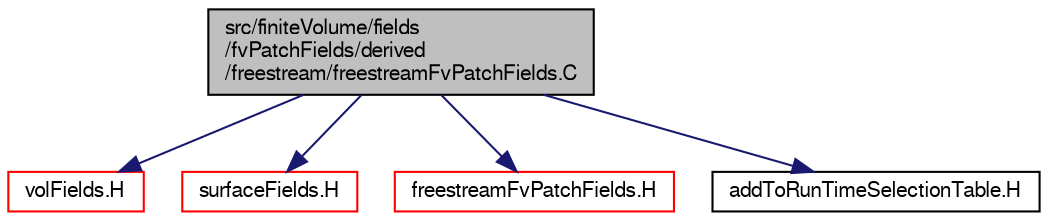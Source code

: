 digraph "src/finiteVolume/fields/fvPatchFields/derived/freestream/freestreamFvPatchFields.C"
{
  bgcolor="transparent";
  edge [fontname="FreeSans",fontsize="10",labelfontname="FreeSans",labelfontsize="10"];
  node [fontname="FreeSans",fontsize="10",shape=record];
  Node0 [label="src/finiteVolume/fields\l/fvPatchFields/derived\l/freestream/freestreamFvPatchFields.C",height=0.2,width=0.4,color="black", fillcolor="grey75", style="filled", fontcolor="black"];
  Node0 -> Node1 [color="midnightblue",fontsize="10",style="solid",fontname="FreeSans"];
  Node1 [label="volFields.H",height=0.2,width=0.4,color="red",URL="$a02750.html"];
  Node0 -> Node300 [color="midnightblue",fontsize="10",style="solid",fontname="FreeSans"];
  Node300 [label="surfaceFields.H",height=0.2,width=0.4,color="red",URL="$a02735.html",tooltip="Foam::surfaceFields. "];
  Node0 -> Node307 [color="midnightblue",fontsize="10",style="solid",fontname="FreeSans"];
  Node307 [label="freestreamFvPatchFields.H",height=0.2,width=0.4,color="red",URL="$a01970.html"];
  Node0 -> Node311 [color="midnightblue",fontsize="10",style="solid",fontname="FreeSans"];
  Node311 [label="addToRunTimeSelectionTable.H",height=0.2,width=0.4,color="black",URL="$a09263.html",tooltip="Macros for easy insertion into run-time selection tables. "];
}
